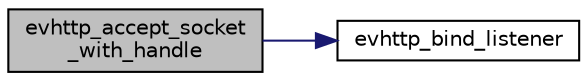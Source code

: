 digraph "evhttp_accept_socket_with_handle"
{
 // LATEX_PDF_SIZE
  edge [fontname="Helvetica",fontsize="10",labelfontname="Helvetica",labelfontsize="10"];
  node [fontname="Helvetica",fontsize="10",shape=record];
  rankdir="LR";
  Node3 [label="evhttp_accept_socket\l_with_handle",height=0.2,width=0.4,color="black", fillcolor="grey75", style="filled", fontcolor="black",tooltip=" "];
  Node3 -> Node4 [color="midnightblue",fontsize="10",style="solid",fontname="Helvetica"];
  Node4 [label="evhttp_bind_listener",height=0.2,width=0.4,color="black", fillcolor="white", style="filled",URL="$http_8h.html#a18d321f8f459b7d6e1826b3e8c53c921",tooltip=" "];
}
